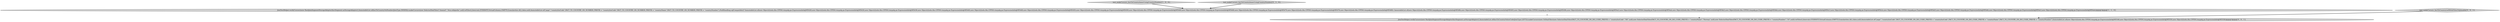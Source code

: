 digraph {
3 [style = filled, label = "JoinTestHelper.verifyCursors(new HashJoinSegmentStorageAdapter(factSegment.asStorageAdapter(),ImmutableList.of(factToCountryOnIsoCode(JoinType.LEFT))).makeCursors(new OrDimFilter(new SelectorDimFilter(FACT_TO_COUNTRY_ON_ISO_CODE_PREFIX + \"countryIsoCode\",\"DE\",null),new SelectorDimFilter(FACT_TO_COUNTRY_ON_ISO_CODE_PREFIX + \"countryName\",\"Norway\",null),new SelectorDimFilter(FACT_TO_COUNTRY_ON_ISO_CODE_PREFIX + \"countryNumber\",\"10\",null)).toFilter(),Intervals.ETERNITY,VirtualColumns.EMPTY,Granularities.ALL,false,null),ImmutableList.of(\"page\",\"countryIsoCode\",FACT_TO_COUNTRY_ON_ISO_CODE_PREFIX + \"countryIsoCode\",FACT_TO_COUNTRY_ON_ISO_CODE_PREFIX + \"countryName\",FACT_TO_COUNTRY_ON_ISO_CODE_PREFIX + \"countryNumber\"),ImmutableList.of(new Object((((edu.fdu.CPPDG.tinypdg.pe.ExpressionInfo@9f5548,new Object((((edu.fdu.CPPDG.tinypdg.pe.ExpressionInfo@9f5550,new Object((((edu.fdu.CPPDG.tinypdg.pe.ExpressionInfo@9f5558))@@@3@@@['0', '0', '1']", fillcolor = lightgray, shape = ellipse image = "AAA0AAABBB3BBB"];
1 [style = filled, label = "test_makeCursors_factToCountryInnerUsingCountryNumber['1', '0', '0']", fillcolor = lightgray, shape = diamond image = "AAA0AAABBB1BBB"];
2 [style = filled, label = "test_makeCursors_factToCountryInnerUsingCountryNumber['0', '1', '0']", fillcolor = lightgray, shape = diamond image = "AAA0AAABBB2BBB"];
0 [style = filled, label = "JoinTestHelper.verifyCursors(new HashJoinSegmentStorageAdapter(factSegment.asStorageAdapter(),ImmutableList.of(factToCountryOnNumber(JoinType.INNER))).makeCursors(new SelectorDimFilter(\"channel\",\"#en.wikipedia\",null).toFilter(),Intervals.ETERNITY,VirtualColumns.EMPTY,Granularities.ALL,false,null),ImmutableList.of(\"page\",\"countryIsoCode\",FACT_TO_COUNTRY_ON_NUMBER_PREFIX + \"countryIsoCode\",FACT_TO_COUNTRY_ON_NUMBER_PREFIX + \"countryName\",FACT_TO_COUNTRY_ON_NUMBER_PREFIX + \"countryNumber\"),NullHandling.sqlCompatible()? ImmutableList.of(new Object((((edu.fdu.CPPDG.tinypdg.pe.ExpressionInfo@9f5428,new Object((((edu.fdu.CPPDG.tinypdg.pe.ExpressionInfo@9f5430,new Object((((edu.fdu.CPPDG.tinypdg.pe.ExpressionInfo@9f5438,new Object((((edu.fdu.CPPDG.tinypdg.pe.ExpressionInfo@9f5440,new Object((((edu.fdu.CPPDG.tinypdg.pe.ExpressionInfo@9f5448,new Object((((edu.fdu.CPPDG.tinypdg.pe.ExpressionInfo@9f5450,new Object((((edu.fdu.CPPDG.tinypdg.pe.ExpressionInfo@9f5458,new Object((((edu.fdu.CPPDG.tinypdg.pe.ExpressionInfo@9f5460,new Object((((edu.fdu.CPPDG.tinypdg.pe.ExpressionInfo@9f5468,new Object((((edu.fdu.CPPDG.tinypdg.pe.ExpressionInfo@9f5470,new Object((((edu.fdu.CPPDG.tinypdg.pe.ExpressionInfo@9f5478,new Object((((edu.fdu.CPPDG.tinypdg.pe.ExpressionInfo@9f5480): ImmutableList.of(new Object((((edu.fdu.CPPDG.tinypdg.pe.ExpressionInfo@9f548b,new Object((((edu.fdu.CPPDG.tinypdg.pe.ExpressionInfo@9f5493,new Object((((edu.fdu.CPPDG.tinypdg.pe.ExpressionInfo@9f549b,new Object((((edu.fdu.CPPDG.tinypdg.pe.ExpressionInfo@9f54a3,new Object((((edu.fdu.CPPDG.tinypdg.pe.ExpressionInfo@9f54ab,new Object((((edu.fdu.CPPDG.tinypdg.pe.ExpressionInfo@9f54b3,new Object((((edu.fdu.CPPDG.tinypdg.pe.ExpressionInfo@9f54bb,new Object((((edu.fdu.CPPDG.tinypdg.pe.ExpressionInfo@9f54c3,new Object((((edu.fdu.CPPDG.tinypdg.pe.ExpressionInfo@9f54cb,new Object((((edu.fdu.CPPDG.tinypdg.pe.ExpressionInfo@9f54d3,new Object((((edu.fdu.CPPDG.tinypdg.pe.ExpressionInfo@9f54db,new Object((((edu.fdu.CPPDG.tinypdg.pe.ExpressionInfo@9f54e3,new Object((((((edu.fdu.CPPDG.tinypdg.pe.ExpressionInfo@9f54eb))@@@3@@@['1', '1', '0']", fillcolor = lightgray, shape = ellipse image = "AAA0AAABBB1BBB"];
4 [style = filled, label = "test_makeCursors_factToCountryLeftWithFilterOnJoinable['0', '0', '1']", fillcolor = lightgray, shape = diamond image = "AAA0AAABBB3BBB"];
2->0 [style = bold, label=""];
0->3 [style = dashed, label="0"];
4->3 [style = bold, label=""];
1->0 [style = bold, label=""];
}
